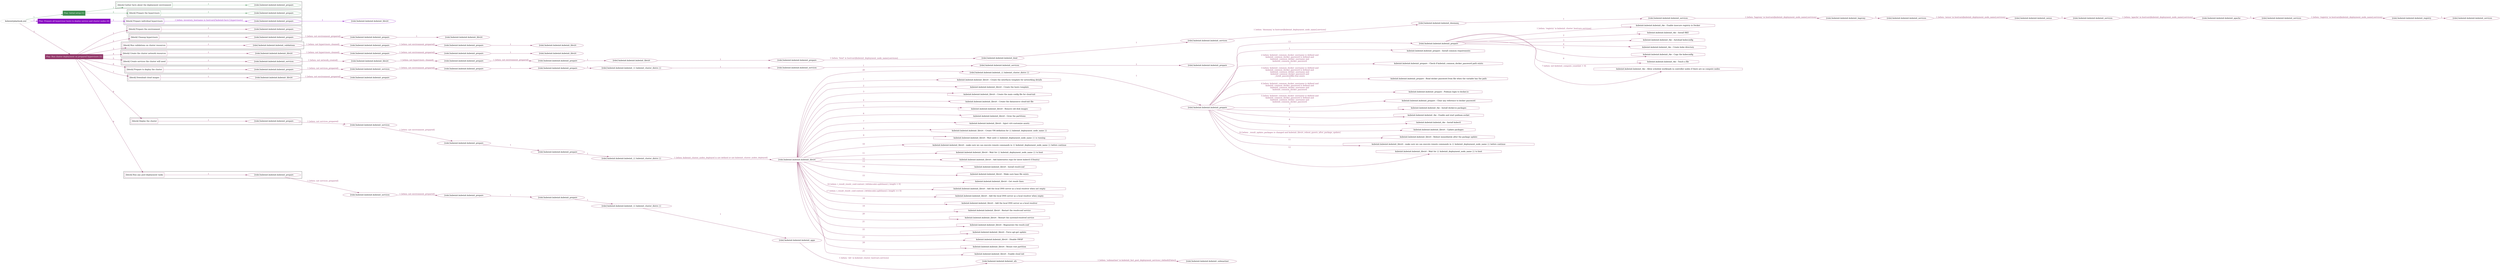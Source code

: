 digraph {
	graph [concentrate=true ordering=in rankdir=LR ratio=fill]
	edge [esep=5 sep=10]
	"kubeinit/playbook.yml" [id=root_node style=dotted]
	play_d95e5624 [label="Play: Initial setup (1)" color="#3f8d50" fontcolor="#ffffff" id=play_d95e5624 shape=box style=filled tooltip=localhost]
	"kubeinit/playbook.yml" -> play_d95e5624 [label="1 " color="#3f8d50" fontcolor="#3f8d50" id=edge_5e45f70b labeltooltip="1 " tooltip="1 "]
	subgraph "kubeinit.kubeinit.kubeinit_prepare" {
		role_4a907a0b [label="[role] kubeinit.kubeinit.kubeinit_prepare" color="#3f8d50" id=role_4a907a0b tooltip="kubeinit.kubeinit.kubeinit_prepare"]
	}
	subgraph "kubeinit.kubeinit.kubeinit_prepare" {
		role_4d2d7c00 [label="[role] kubeinit.kubeinit.kubeinit_prepare" color="#3f8d50" id=role_4d2d7c00 tooltip="kubeinit.kubeinit.kubeinit_prepare"]
	}
	subgraph "Play: Initial setup (1)" {
		play_d95e5624 -> block_162e83ae [label=1 color="#3f8d50" fontcolor="#3f8d50" id=edge_10d31eb0 labeltooltip=1 tooltip=1]
		subgraph cluster_block_162e83ae {
			block_162e83ae [label="[block] Gather facts about the deployment environment" color="#3f8d50" id=block_162e83ae labeltooltip="Gather facts about the deployment environment" shape=box tooltip="Gather facts about the deployment environment"]
			block_162e83ae -> role_4a907a0b [label="1 " color="#3f8d50" fontcolor="#3f8d50" id=edge_9219b20b labeltooltip="1 " tooltip="1 "]
		}
		play_d95e5624 -> block_86f5b64e [label=2 color="#3f8d50" fontcolor="#3f8d50" id=edge_5b79e4f8 labeltooltip=2 tooltip=2]
		subgraph cluster_block_86f5b64e {
			block_86f5b64e [label="[block] Prepare the hypervisors" color="#3f8d50" id=block_86f5b64e labeltooltip="Prepare the hypervisors" shape=box tooltip="Prepare the hypervisors"]
			block_86f5b64e -> role_4d2d7c00 [label="1 " color="#3f8d50" fontcolor="#3f8d50" id=edge_d823e983 labeltooltip="1 " tooltip="1 "]
		}
	}
	play_dd4c37c0 [label="Play: Prepare all hypervisor hosts to deploy service and cluster nodes (0)" color="#890ac2" fontcolor="#ffffff" id=play_dd4c37c0 shape=box style=filled tooltip="Play: Prepare all hypervisor hosts to deploy service and cluster nodes (0)"]
	"kubeinit/playbook.yml" -> play_dd4c37c0 [label="2 " color="#890ac2" fontcolor="#890ac2" id=edge_90667707 labeltooltip="2 " tooltip="2 "]
	subgraph "kubeinit.kubeinit.kubeinit_libvirt" {
		role_d02ec342 [label="[role] kubeinit.kubeinit.kubeinit_libvirt" color="#890ac2" id=role_d02ec342 tooltip="kubeinit.kubeinit.kubeinit_libvirt"]
	}
	subgraph "kubeinit.kubeinit.kubeinit_prepare" {
		role_cd04f3dc [label="[role] kubeinit.kubeinit.kubeinit_prepare" color="#890ac2" id=role_cd04f3dc tooltip="kubeinit.kubeinit.kubeinit_prepare"]
		role_cd04f3dc -> role_d02ec342 [label="1 " color="#890ac2" fontcolor="#890ac2" id=edge_eb614040 labeltooltip="1 " tooltip="1 "]
	}
	subgraph "Play: Prepare all hypervisor hosts to deploy service and cluster nodes (0)" {
		play_dd4c37c0 -> block_a0516e2f [label=1 color="#890ac2" fontcolor="#890ac2" id=edge_d32fa458 labeltooltip=1 tooltip=1]
		subgraph cluster_block_a0516e2f {
			block_a0516e2f [label="[block] Prepare individual hypervisors" color="#890ac2" id=block_a0516e2f labeltooltip="Prepare individual hypervisors" shape=box tooltip="Prepare individual hypervisors"]
			block_a0516e2f -> role_cd04f3dc [label="1 [when: inventory_hostname in hostvars['kubeinit-facts'].hypervisors]" color="#890ac2" fontcolor="#890ac2" id=edge_8b763933 labeltooltip="1 [when: inventory_hostname in hostvars['kubeinit-facts'].hypervisors]" tooltip="1 [when: inventory_hostname in hostvars['kubeinit-facts'].hypervisors]"]
		}
	}
	play_5770bb30 [label="Play: Run cluster deployment on prepared hypervisors (1)" color="#93396a" fontcolor="#ffffff" id=play_5770bb30 shape=box style=filled tooltip=localhost]
	"kubeinit/playbook.yml" -> play_5770bb30 [label="3 " color="#93396a" fontcolor="#93396a" id=edge_694c6b7e labeltooltip="3 " tooltip="3 "]
	subgraph "kubeinit.kubeinit.kubeinit_prepare" {
		role_c5205f40 [label="[role] kubeinit.kubeinit.kubeinit_prepare" color="#93396a" id=role_c5205f40 tooltip="kubeinit.kubeinit.kubeinit_prepare"]
	}
	subgraph "kubeinit.kubeinit.kubeinit_libvirt" {
		role_a96bd586 [label="[role] kubeinit.kubeinit.kubeinit_libvirt" color="#93396a" id=role_a96bd586 tooltip="kubeinit.kubeinit.kubeinit_libvirt"]
	}
	subgraph "kubeinit.kubeinit.kubeinit_prepare" {
		role_93eac4f1 [label="[role] kubeinit.kubeinit.kubeinit_prepare" color="#93396a" id=role_93eac4f1 tooltip="kubeinit.kubeinit.kubeinit_prepare"]
		role_93eac4f1 -> role_a96bd586 [label="1 " color="#93396a" fontcolor="#93396a" id=edge_a517444d labeltooltip="1 " tooltip="1 "]
	}
	subgraph "kubeinit.kubeinit.kubeinit_prepare" {
		role_f46263a4 [label="[role] kubeinit.kubeinit.kubeinit_prepare" color="#93396a" id=role_f46263a4 tooltip="kubeinit.kubeinit.kubeinit_prepare"]
		role_f46263a4 -> role_93eac4f1 [label="1 [when: not environment_prepared]" color="#93396a" fontcolor="#93396a" id=edge_6994aa35 labeltooltip="1 [when: not environment_prepared]" tooltip="1 [when: not environment_prepared]"]
	}
	subgraph "kubeinit.kubeinit.kubeinit_libvirt" {
		role_5fddd956 [label="[role] kubeinit.kubeinit.kubeinit_libvirt" color="#93396a" id=role_5fddd956 tooltip="kubeinit.kubeinit.kubeinit_libvirt"]
	}
	subgraph "kubeinit.kubeinit.kubeinit_prepare" {
		role_163dc6ec [label="[role] kubeinit.kubeinit.kubeinit_prepare" color="#93396a" id=role_163dc6ec tooltip="kubeinit.kubeinit.kubeinit_prepare"]
		role_163dc6ec -> role_5fddd956 [label="1 " color="#93396a" fontcolor="#93396a" id=edge_4d501959 labeltooltip="1 " tooltip="1 "]
	}
	subgraph "kubeinit.kubeinit.kubeinit_prepare" {
		role_0761458c [label="[role] kubeinit.kubeinit.kubeinit_prepare" color="#93396a" id=role_0761458c tooltip="kubeinit.kubeinit.kubeinit_prepare"]
		role_0761458c -> role_163dc6ec [label="1 [when: not environment_prepared]" color="#93396a" fontcolor="#93396a" id=edge_79d2c66a labeltooltip="1 [when: not environment_prepared]" tooltip="1 [when: not environment_prepared]"]
	}
	subgraph "kubeinit.kubeinit.kubeinit_validations" {
		role_4afd5e49 [label="[role] kubeinit.kubeinit.kubeinit_validations" color="#93396a" id=role_4afd5e49 tooltip="kubeinit.kubeinit.kubeinit_validations"]
		role_4afd5e49 -> role_0761458c [label="1 [when: not hypervisors_cleaned]" color="#93396a" fontcolor="#93396a" id=edge_f34f12a1 labeltooltip="1 [when: not hypervisors_cleaned]" tooltip="1 [when: not hypervisors_cleaned]"]
	}
	subgraph "kubeinit.kubeinit.kubeinit_libvirt" {
		role_517884db [label="[role] kubeinit.kubeinit.kubeinit_libvirt" color="#93396a" id=role_517884db tooltip="kubeinit.kubeinit.kubeinit_libvirt"]
	}
	subgraph "kubeinit.kubeinit.kubeinit_prepare" {
		role_48af252a [label="[role] kubeinit.kubeinit.kubeinit_prepare" color="#93396a" id=role_48af252a tooltip="kubeinit.kubeinit.kubeinit_prepare"]
		role_48af252a -> role_517884db [label="1 " color="#93396a" fontcolor="#93396a" id=edge_948eab50 labeltooltip="1 " tooltip="1 "]
	}
	subgraph "kubeinit.kubeinit.kubeinit_prepare" {
		role_fb5b52bb [label="[role] kubeinit.kubeinit.kubeinit_prepare" color="#93396a" id=role_fb5b52bb tooltip="kubeinit.kubeinit.kubeinit_prepare"]
		role_fb5b52bb -> role_48af252a [label="1 [when: not environment_prepared]" color="#93396a" fontcolor="#93396a" id=edge_63b840d3 labeltooltip="1 [when: not environment_prepared]" tooltip="1 [when: not environment_prepared]"]
	}
	subgraph "kubeinit.kubeinit.kubeinit_libvirt" {
		role_7b6ea348 [label="[role] kubeinit.kubeinit.kubeinit_libvirt" color="#93396a" id=role_7b6ea348 tooltip="kubeinit.kubeinit.kubeinit_libvirt"]
		role_7b6ea348 -> role_fb5b52bb [label="1 [when: not hypervisors_cleaned]" color="#93396a" fontcolor="#93396a" id=edge_d08e6b85 labeltooltip="1 [when: not hypervisors_cleaned]" tooltip="1 [when: not hypervisors_cleaned]"]
	}
	subgraph "kubeinit.kubeinit.kubeinit_services" {
		role_09113805 [label="[role] kubeinit.kubeinit.kubeinit_services" color="#93396a" id=role_09113805 tooltip="kubeinit.kubeinit.kubeinit_services"]
	}
	subgraph "kubeinit.kubeinit.kubeinit_registry" {
		role_f2750b20 [label="[role] kubeinit.kubeinit.kubeinit_registry" color="#93396a" id=role_f2750b20 tooltip="kubeinit.kubeinit.kubeinit_registry"]
		role_f2750b20 -> role_09113805 [label="1 " color="#93396a" fontcolor="#93396a" id=edge_3d1e5d39 labeltooltip="1 " tooltip="1 "]
	}
	subgraph "kubeinit.kubeinit.kubeinit_services" {
		role_6d4362f6 [label="[role] kubeinit.kubeinit.kubeinit_services" color="#93396a" id=role_6d4362f6 tooltip="kubeinit.kubeinit.kubeinit_services"]
		role_6d4362f6 -> role_f2750b20 [label="1 [when: 'registry' in hostvars[kubeinit_deployment_node_name].services]" color="#93396a" fontcolor="#93396a" id=edge_7fbf44a5 labeltooltip="1 [when: 'registry' in hostvars[kubeinit_deployment_node_name].services]" tooltip="1 [when: 'registry' in hostvars[kubeinit_deployment_node_name].services]"]
	}
	subgraph "kubeinit.kubeinit.kubeinit_apache" {
		role_1842fa37 [label="[role] kubeinit.kubeinit.kubeinit_apache" color="#93396a" id=role_1842fa37 tooltip="kubeinit.kubeinit.kubeinit_apache"]
		role_1842fa37 -> role_6d4362f6 [label="1 " color="#93396a" fontcolor="#93396a" id=edge_82e51678 labeltooltip="1 " tooltip="1 "]
	}
	subgraph "kubeinit.kubeinit.kubeinit_services" {
		role_a9db70cb [label="[role] kubeinit.kubeinit.kubeinit_services" color="#93396a" id=role_a9db70cb tooltip="kubeinit.kubeinit.kubeinit_services"]
		role_a9db70cb -> role_1842fa37 [label="1 [when: 'apache' in hostvars[kubeinit_deployment_node_name].services]" color="#93396a" fontcolor="#93396a" id=edge_6d1738db labeltooltip="1 [when: 'apache' in hostvars[kubeinit_deployment_node_name].services]" tooltip="1 [when: 'apache' in hostvars[kubeinit_deployment_node_name].services]"]
	}
	subgraph "kubeinit.kubeinit.kubeinit_nexus" {
		role_32bd1ea7 [label="[role] kubeinit.kubeinit.kubeinit_nexus" color="#93396a" id=role_32bd1ea7 tooltip="kubeinit.kubeinit.kubeinit_nexus"]
		role_32bd1ea7 -> role_a9db70cb [label="1 " color="#93396a" fontcolor="#93396a" id=edge_6d7ba80f labeltooltip="1 " tooltip="1 "]
	}
	subgraph "kubeinit.kubeinit.kubeinit_services" {
		role_8eb23eda [label="[role] kubeinit.kubeinit.kubeinit_services" color="#93396a" id=role_8eb23eda tooltip="kubeinit.kubeinit.kubeinit_services"]
		role_8eb23eda -> role_32bd1ea7 [label="1 [when: 'nexus' in hostvars[kubeinit_deployment_node_name].services]" color="#93396a" fontcolor="#93396a" id=edge_11d2386a labeltooltip="1 [when: 'nexus' in hostvars[kubeinit_deployment_node_name].services]" tooltip="1 [when: 'nexus' in hostvars[kubeinit_deployment_node_name].services]"]
	}
	subgraph "kubeinit.kubeinit.kubeinit_haproxy" {
		role_cf5b3806 [label="[role] kubeinit.kubeinit.kubeinit_haproxy" color="#93396a" id=role_cf5b3806 tooltip="kubeinit.kubeinit.kubeinit_haproxy"]
		role_cf5b3806 -> role_8eb23eda [label="1 " color="#93396a" fontcolor="#93396a" id=edge_634b2ec7 labeltooltip="1 " tooltip="1 "]
	}
	subgraph "kubeinit.kubeinit.kubeinit_services" {
		role_48912849 [label="[role] kubeinit.kubeinit.kubeinit_services" color="#93396a" id=role_48912849 tooltip="kubeinit.kubeinit.kubeinit_services"]
		role_48912849 -> role_cf5b3806 [label="1 [when: 'haproxy' in hostvars[kubeinit_deployment_node_name].services]" color="#93396a" fontcolor="#93396a" id=edge_adbf6782 labeltooltip="1 [when: 'haproxy' in hostvars[kubeinit_deployment_node_name].services]" tooltip="1 [when: 'haproxy' in hostvars[kubeinit_deployment_node_name].services]"]
	}
	subgraph "kubeinit.kubeinit.kubeinit_dnsmasq" {
		role_f9e753bf [label="[role] kubeinit.kubeinit.kubeinit_dnsmasq" color="#93396a" id=role_f9e753bf tooltip="kubeinit.kubeinit.kubeinit_dnsmasq"]
		role_f9e753bf -> role_48912849 [label="1 " color="#93396a" fontcolor="#93396a" id=edge_5b6f7928 labeltooltip="1 " tooltip="1 "]
	}
	subgraph "kubeinit.kubeinit.kubeinit_services" {
		role_9ddac790 [label="[role] kubeinit.kubeinit.kubeinit_services" color="#93396a" id=role_9ddac790 tooltip="kubeinit.kubeinit.kubeinit_services"]
		role_9ddac790 -> role_f9e753bf [label="1 [when: 'dnsmasq' in hostvars[kubeinit_deployment_node_name].services]" color="#93396a" fontcolor="#93396a" id=edge_124ea827 labeltooltip="1 [when: 'dnsmasq' in hostvars[kubeinit_deployment_node_name].services]" tooltip="1 [when: 'dnsmasq' in hostvars[kubeinit_deployment_node_name].services]"]
	}
	subgraph "kubeinit.kubeinit.kubeinit_bind" {
		role_2363517a [label="[role] kubeinit.kubeinit.kubeinit_bind" color="#93396a" id=role_2363517a tooltip="kubeinit.kubeinit.kubeinit_bind"]
		role_2363517a -> role_9ddac790 [label="1 " color="#93396a" fontcolor="#93396a" id=edge_cf532e96 labeltooltip="1 " tooltip="1 "]
	}
	subgraph "kubeinit.kubeinit.kubeinit_prepare" {
		role_87196dce [label="[role] kubeinit.kubeinit.kubeinit_prepare" color="#93396a" id=role_87196dce tooltip="kubeinit.kubeinit.kubeinit_prepare"]
		role_87196dce -> role_2363517a [label="1 [when: 'bind' in hostvars[kubeinit_deployment_node_name].services]" color="#93396a" fontcolor="#93396a" id=edge_ca8d939e labeltooltip="1 [when: 'bind' in hostvars[kubeinit_deployment_node_name].services]" tooltip="1 [when: 'bind' in hostvars[kubeinit_deployment_node_name].services]"]
	}
	subgraph "kubeinit.kubeinit.kubeinit_libvirt" {
		role_1a40999b [label="[role] kubeinit.kubeinit.kubeinit_libvirt" color="#93396a" id=role_1a40999b tooltip="kubeinit.kubeinit.kubeinit_libvirt"]
		role_1a40999b -> role_87196dce [label="1 " color="#93396a" fontcolor="#93396a" id=edge_88bbdb1b labeltooltip="1 " tooltip="1 "]
	}
	subgraph "kubeinit.kubeinit.kubeinit_prepare" {
		role_c46eb23e [label="[role] kubeinit.kubeinit.kubeinit_prepare" color="#93396a" id=role_c46eb23e tooltip="kubeinit.kubeinit.kubeinit_prepare"]
		role_c46eb23e -> role_1a40999b [label="1 " color="#93396a" fontcolor="#93396a" id=edge_5670c8f7 labeltooltip="1 " tooltip="1 "]
	}
	subgraph "kubeinit.kubeinit.kubeinit_prepare" {
		role_6c31c35d [label="[role] kubeinit.kubeinit.kubeinit_prepare" color="#93396a" id=role_6c31c35d tooltip="kubeinit.kubeinit.kubeinit_prepare"]
		role_6c31c35d -> role_c46eb23e [label="1 [when: not environment_prepared]" color="#93396a" fontcolor="#93396a" id=edge_dccce2dc labeltooltip="1 [when: not environment_prepared]" tooltip="1 [when: not environment_prepared]"]
	}
	subgraph "kubeinit.kubeinit.kubeinit_libvirt" {
		role_a8bc02e2 [label="[role] kubeinit.kubeinit.kubeinit_libvirt" color="#93396a" id=role_a8bc02e2 tooltip="kubeinit.kubeinit.kubeinit_libvirt"]
		role_a8bc02e2 -> role_6c31c35d [label="1 [when: not hypervisors_cleaned]" color="#93396a" fontcolor="#93396a" id=edge_cbf17890 labeltooltip="1 [when: not hypervisors_cleaned]" tooltip="1 [when: not hypervisors_cleaned]"]
	}
	subgraph "kubeinit.kubeinit.kubeinit_services" {
		role_679cf83a [label="[role] kubeinit.kubeinit.kubeinit_services" color="#93396a" id=role_679cf83a tooltip="kubeinit.kubeinit.kubeinit_services"]
		role_679cf83a -> role_a8bc02e2 [label="1 [when: not network_created]" color="#93396a" fontcolor="#93396a" id=edge_211d2f0f labeltooltip="1 [when: not network_created]" tooltip="1 [when: not network_created]"]
	}
	subgraph "kubeinit.kubeinit.kubeinit_prepare" {
		role_4731c395 [label="[role] kubeinit.kubeinit.kubeinit_prepare" color="#93396a" id=role_4731c395 tooltip="kubeinit.kubeinit.kubeinit_prepare"]
	}
	subgraph "kubeinit.kubeinit.kubeinit_services" {
		role_9382833d [label="[role] kubeinit.kubeinit.kubeinit_services" color="#93396a" id=role_9382833d tooltip="kubeinit.kubeinit.kubeinit_services"]
		role_9382833d -> role_4731c395 [label="1 " color="#93396a" fontcolor="#93396a" id=edge_9be920ef labeltooltip="1 " tooltip="1 "]
	}
	subgraph "kubeinit.kubeinit.kubeinit_services" {
		role_25eea945 [label="[role] kubeinit.kubeinit.kubeinit_services" color="#93396a" id=role_25eea945 tooltip="kubeinit.kubeinit.kubeinit_services"]
		role_25eea945 -> role_9382833d [label="1 " color="#93396a" fontcolor="#93396a" id=edge_6601ccd1 labeltooltip="1 " tooltip="1 "]
	}
	subgraph "kubeinit.kubeinit.kubeinit_{{ kubeinit_cluster_distro }}" {
		role_4d23791a [label="[role] kubeinit.kubeinit.kubeinit_{{ kubeinit_cluster_distro }}" color="#93396a" id=role_4d23791a tooltip="kubeinit.kubeinit.kubeinit_{{ kubeinit_cluster_distro }}"]
		role_4d23791a -> role_25eea945 [label="1 " color="#93396a" fontcolor="#93396a" id=edge_8cbd5a16 labeltooltip="1 " tooltip="1 "]
	}
	subgraph "kubeinit.kubeinit.kubeinit_prepare" {
		role_6683902f [label="[role] kubeinit.kubeinit.kubeinit_prepare" color="#93396a" id=role_6683902f tooltip="kubeinit.kubeinit.kubeinit_prepare"]
		role_6683902f -> role_4d23791a [label="1 " color="#93396a" fontcolor="#93396a" id=edge_dc39681c labeltooltip="1 " tooltip="1 "]
	}
	subgraph "kubeinit.kubeinit.kubeinit_prepare" {
		role_b05c6221 [label="[role] kubeinit.kubeinit.kubeinit_prepare" color="#93396a" id=role_b05c6221 tooltip="kubeinit.kubeinit.kubeinit_prepare"]
		role_b05c6221 -> role_6683902f [label="1 " color="#93396a" fontcolor="#93396a" id=edge_4014a344 labeltooltip="1 " tooltip="1 "]
	}
	subgraph "kubeinit.kubeinit.kubeinit_services" {
		role_d939d20a [label="[role] kubeinit.kubeinit.kubeinit_services" color="#93396a" id=role_d939d20a tooltip="kubeinit.kubeinit.kubeinit_services"]
		role_d939d20a -> role_b05c6221 [label="1 [when: not environment_prepared]" color="#93396a" fontcolor="#93396a" id=edge_ef00d859 labeltooltip="1 [when: not environment_prepared]" tooltip="1 [when: not environment_prepared]"]
	}
	subgraph "kubeinit.kubeinit.kubeinit_prepare" {
		role_e0b3d627 [label="[role] kubeinit.kubeinit.kubeinit_prepare" color="#93396a" id=role_e0b3d627 tooltip="kubeinit.kubeinit.kubeinit_prepare"]
		role_e0b3d627 -> role_d939d20a [label="1 [when: not services_prepared]" color="#93396a" fontcolor="#93396a" id=edge_8e9565d5 labeltooltip="1 [when: not services_prepared]" tooltip="1 [when: not services_prepared]"]
	}
	subgraph "kubeinit.kubeinit.kubeinit_prepare" {
		role_2f19746d [label="[role] kubeinit.kubeinit.kubeinit_prepare" color="#93396a" id=role_2f19746d tooltip="kubeinit.kubeinit.kubeinit_prepare"]
	}
	subgraph "kubeinit.kubeinit.kubeinit_libvirt" {
		role_9eaeebfe [label="[role] kubeinit.kubeinit.kubeinit_libvirt" color="#93396a" id=role_9eaeebfe tooltip="kubeinit.kubeinit.kubeinit_libvirt"]
		role_9eaeebfe -> role_2f19746d [label="1 [when: not environment_prepared]" color="#93396a" fontcolor="#93396a" id=edge_0cee475d labeltooltip="1 [when: not environment_prepared]" tooltip="1 [when: not environment_prepared]"]
	}
	subgraph "kubeinit.kubeinit.kubeinit_prepare" {
		role_f0e4ebb4 [label="[role] kubeinit.kubeinit.kubeinit_prepare" color="#93396a" id=role_f0e4ebb4 tooltip="kubeinit.kubeinit.kubeinit_prepare"]
		task_a1955194 [label="kubeinit.kubeinit.kubeinit_rke : Enable insecure registry in Docker" color="#93396a" id=task_a1955194 shape=octagon tooltip="kubeinit.kubeinit.kubeinit_rke : Enable insecure registry in Docker"]
		role_f0e4ebb4 -> task_a1955194 [label="1 [when: 'registry' in kubeinit_cluster_hostvars.services]" color="#93396a" fontcolor="#93396a" id=edge_e578dd32 labeltooltip="1 [when: 'registry' in kubeinit_cluster_hostvars.services]" tooltip="1 [when: 'registry' in kubeinit_cluster_hostvars.services]"]
		task_ba1ca5b7 [label="kubeinit.kubeinit.kubeinit_rke : Install RKE" color="#93396a" id=task_ba1ca5b7 shape=octagon tooltip="kubeinit.kubeinit.kubeinit_rke : Install RKE"]
		role_f0e4ebb4 -> task_ba1ca5b7 [label="2 " color="#93396a" fontcolor="#93396a" id=edge_c4e6b222 labeltooltip="2 " tooltip="2 "]
		task_412b9b09 [label="kubeinit.kubeinit.kubeinit_rke : Autoload kubeconfig" color="#93396a" id=task_412b9b09 shape=octagon tooltip="kubeinit.kubeinit.kubeinit_rke : Autoload kubeconfig"]
		role_f0e4ebb4 -> task_412b9b09 [label="3 " color="#93396a" fontcolor="#93396a" id=edge_75020e5c labeltooltip="3 " tooltip="3 "]
		task_087adcc7 [label="kubeinit.kubeinit.kubeinit_rke : Create kube directory" color="#93396a" id=task_087adcc7 shape=octagon tooltip="kubeinit.kubeinit.kubeinit_rke : Create kube directory"]
		role_f0e4ebb4 -> task_087adcc7 [label="4 " color="#93396a" fontcolor="#93396a" id=edge_1e1bdd22 labeltooltip="4 " tooltip="4 "]
		task_36196661 [label="kubeinit.kubeinit.kubeinit_rke : Copy the kubeconfig" color="#93396a" id=task_36196661 shape=octagon tooltip="kubeinit.kubeinit.kubeinit_rke : Copy the kubeconfig"]
		role_f0e4ebb4 -> task_36196661 [label="5 " color="#93396a" fontcolor="#93396a" id=edge_7de98ba4 labeltooltip="5 " tooltip="5 "]
		task_a27b3146 [label="kubeinit.kubeinit.kubeinit_rke : Touch a file" color="#93396a" id=task_a27b3146 shape=octagon tooltip="kubeinit.kubeinit.kubeinit_rke : Touch a file"]
		role_f0e4ebb4 -> task_a27b3146 [label="6 " color="#93396a" fontcolor="#93396a" id=edge_a29b2dbf labeltooltip="6 " tooltip="6 "]
		task_c40f1a2a [label="kubeinit.kubeinit.kubeinit_rke : Allow schedule workloads in controller nodes if there are no compute nodes" color="#93396a" id=task_c40f1a2a shape=octagon tooltip="kubeinit.kubeinit.kubeinit_rke : Allow schedule workloads in controller nodes if there are no compute nodes"]
		role_f0e4ebb4 -> task_c40f1a2a [label="7 [when: not kubeinit_compute_count|int > 0]" color="#93396a" fontcolor="#93396a" id=edge_dbc8c0d0 labeltooltip="7 [when: not kubeinit_compute_count|int > 0]" tooltip="7 [when: not kubeinit_compute_count|int > 0]"]
	}
	subgraph "kubeinit.kubeinit.kubeinit_prepare" {
		role_bfc6bf25 [label="[role] kubeinit.kubeinit.kubeinit_prepare" color="#93396a" id=role_bfc6bf25 tooltip="kubeinit.kubeinit.kubeinit_prepare"]
		task_99811a47 [label="kubeinit.kubeinit.kubeinit_prepare : Install common requirements" color="#93396a" id=task_99811a47 shape=octagon tooltip="kubeinit.kubeinit.kubeinit_prepare : Install common requirements"]
		role_bfc6bf25 -> task_99811a47 [label="1 " color="#93396a" fontcolor="#93396a" id=edge_20623e03 labeltooltip="1 " tooltip="1 "]
		task_2935543b [label="kubeinit.kubeinit.kubeinit_prepare : Check if kubeinit_common_docker_password path exists" color="#93396a" id=task_2935543b shape=octagon tooltip="kubeinit.kubeinit.kubeinit_prepare : Check if kubeinit_common_docker_password path exists"]
		role_bfc6bf25 -> task_2935543b [label="2 [when: kubeinit_common_docker_username is defined and
kubeinit_common_docker_password is defined and
kubeinit_common_docker_username and
kubeinit_common_docker_password
]" color="#93396a" fontcolor="#93396a" id=edge_7ff0d728 labeltooltip="2 [when: kubeinit_common_docker_username is defined and
kubeinit_common_docker_password is defined and
kubeinit_common_docker_username and
kubeinit_common_docker_password
]" tooltip="2 [when: kubeinit_common_docker_username is defined and
kubeinit_common_docker_password is defined and
kubeinit_common_docker_username and
kubeinit_common_docker_password
]"]
		task_0b932701 [label="kubeinit.kubeinit.kubeinit_prepare : Read docker password from file when the variable has the path" color="#93396a" id=task_0b932701 shape=octagon tooltip="kubeinit.kubeinit.kubeinit_prepare : Read docker password from file when the variable has the path"]
		role_bfc6bf25 -> task_0b932701 [label="3 [when: kubeinit_common_docker_username is defined and
kubeinit_common_docker_password is defined and
kubeinit_common_docker_username and
kubeinit_common_docker_password and
_result_passwordfile.stat.exists
]" color="#93396a" fontcolor="#93396a" id=edge_251890eb labeltooltip="3 [when: kubeinit_common_docker_username is defined and
kubeinit_common_docker_password is defined and
kubeinit_common_docker_username and
kubeinit_common_docker_password and
_result_passwordfile.stat.exists
]" tooltip="3 [when: kubeinit_common_docker_username is defined and
kubeinit_common_docker_password is defined and
kubeinit_common_docker_username and
kubeinit_common_docker_password and
_result_passwordfile.stat.exists
]"]
		task_b96003cc [label="kubeinit.kubeinit.kubeinit_prepare : Podman login to docker.io" color="#93396a" id=task_b96003cc shape=octagon tooltip="kubeinit.kubeinit.kubeinit_prepare : Podman login to docker.io"]
		role_bfc6bf25 -> task_b96003cc [label="4 [when: kubeinit_common_docker_username is defined and
kubeinit_common_docker_password is defined and
kubeinit_common_docker_username and
kubeinit_common_docker_password
]" color="#93396a" fontcolor="#93396a" id=edge_6acbab6c labeltooltip="4 [when: kubeinit_common_docker_username is defined and
kubeinit_common_docker_password is defined and
kubeinit_common_docker_username and
kubeinit_common_docker_password
]" tooltip="4 [when: kubeinit_common_docker_username is defined and
kubeinit_common_docker_password is defined and
kubeinit_common_docker_username and
kubeinit_common_docker_password
]"]
		task_79c180a4 [label="kubeinit.kubeinit.kubeinit_prepare : Clear any reference to docker password" color="#93396a" id=task_79c180a4 shape=octagon tooltip="kubeinit.kubeinit.kubeinit_prepare : Clear any reference to docker password"]
		role_bfc6bf25 -> task_79c180a4 [label="5 [when: kubeinit_common_docker_username is defined and
kubeinit_common_docker_password is defined and
kubeinit_common_docker_username and
kubeinit_common_docker_password
]" color="#93396a" fontcolor="#93396a" id=edge_fc6547c4 labeltooltip="5 [when: kubeinit_common_docker_username is defined and
kubeinit_common_docker_password is defined and
kubeinit_common_docker_username and
kubeinit_common_docker_password
]" tooltip="5 [when: kubeinit_common_docker_username is defined and
kubeinit_common_docker_password is defined and
kubeinit_common_docker_username and
kubeinit_common_docker_password
]"]
		task_a1e3470a [label="kubeinit.kubeinit.kubeinit_rke : Install docker.io packages" color="#93396a" id=task_a1e3470a shape=octagon tooltip="kubeinit.kubeinit.kubeinit_rke : Install docker.io packages"]
		role_bfc6bf25 -> task_a1e3470a [label="6 " color="#93396a" fontcolor="#93396a" id=edge_8b2599a7 labeltooltip="6 " tooltip="6 "]
		task_52697671 [label="kubeinit.kubeinit.kubeinit_rke : Enable and start podman.socket" color="#93396a" id=task_52697671 shape=octagon tooltip="kubeinit.kubeinit.kubeinit_rke : Enable and start podman.socket"]
		role_bfc6bf25 -> task_52697671 [label="7 " color="#93396a" fontcolor="#93396a" id=edge_21cf2f4c labeltooltip="7 " tooltip="7 "]
		task_00554ec5 [label="kubeinit.kubeinit.kubeinit_rke : Install kubectl" color="#93396a" id=task_00554ec5 shape=octagon tooltip="kubeinit.kubeinit.kubeinit_rke : Install kubectl"]
		role_bfc6bf25 -> task_00554ec5 [label="8 " color="#93396a" fontcolor="#93396a" id=edge_d3cc5740 labeltooltip="8 " tooltip="8 "]
		task_dee2b812 [label="kubeinit.kubeinit.kubeinit_libvirt : Update packages" color="#93396a" id=task_dee2b812 shape=octagon tooltip="kubeinit.kubeinit.kubeinit_libvirt : Update packages"]
		role_bfc6bf25 -> task_dee2b812 [label="9 " color="#93396a" fontcolor="#93396a" id=edge_3ee236c5 labeltooltip="9 " tooltip="9 "]
		task_42447148 [label="kubeinit.kubeinit.kubeinit_libvirt : Reboot immediately after the package update" color="#93396a" id=task_42447148 shape=octagon tooltip="kubeinit.kubeinit.kubeinit_libvirt : Reboot immediately after the package update"]
		role_bfc6bf25 -> task_42447148 [label="10 [when: _result_update_packages is changed and kubeinit_libvirt_reboot_guests_after_package_update]" color="#93396a" fontcolor="#93396a" id=edge_95f2c744 labeltooltip="10 [when: _result_update_packages is changed and kubeinit_libvirt_reboot_guests_after_package_update]" tooltip="10 [when: _result_update_packages is changed and kubeinit_libvirt_reboot_guests_after_package_update]"]
		task_ec4873a4 [label="kubeinit.kubeinit.kubeinit_libvirt : make sure we can execute remote commands in {{ kubeinit_deployment_node_name }} before continue" color="#93396a" id=task_ec4873a4 shape=octagon tooltip="kubeinit.kubeinit.kubeinit_libvirt : make sure we can execute remote commands in {{ kubeinit_deployment_node_name }} before continue"]
		role_bfc6bf25 -> task_ec4873a4 [label="11 " color="#93396a" fontcolor="#93396a" id=edge_4aa3edf4 labeltooltip="11 " tooltip="11 "]
		task_fd6999d5 [label="kubeinit.kubeinit.kubeinit_libvirt : Wait for {{ kubeinit_deployment_node_name }} to boot" color="#93396a" id=task_fd6999d5 shape=octagon tooltip="kubeinit.kubeinit.kubeinit_libvirt : Wait for {{ kubeinit_deployment_node_name }} to boot"]
		role_bfc6bf25 -> task_fd6999d5 [label="12 " color="#93396a" fontcolor="#93396a" id=edge_2c5347eb labeltooltip="12 " tooltip="12 "]
		role_bfc6bf25 -> role_f0e4ebb4 [label="13 " color="#93396a" fontcolor="#93396a" id=edge_48d99267 labeltooltip="13 " tooltip="13 "]
	}
	subgraph "kubeinit.kubeinit.kubeinit_{{ kubeinit_cluster_distro }}" {
		role_20bcc485 [label="[role] kubeinit.kubeinit.kubeinit_{{ kubeinit_cluster_distro }}" color="#93396a" id=role_20bcc485 tooltip="kubeinit.kubeinit.kubeinit_{{ kubeinit_cluster_distro }}"]
		role_20bcc485 -> role_bfc6bf25 [label="1 " color="#93396a" fontcolor="#93396a" id=edge_0ec38a0a labeltooltip="1 " tooltip="1 "]
	}
	subgraph "kubeinit.kubeinit.kubeinit_libvirt" {
		role_927de8d2 [label="[role] kubeinit.kubeinit.kubeinit_libvirt" color="#93396a" id=role_927de8d2 tooltip="kubeinit.kubeinit.kubeinit_libvirt"]
		task_bb3dbd33 [label="kubeinit.kubeinit.kubeinit_libvirt : Create the interfaces template for networking details" color="#93396a" id=task_bb3dbd33 shape=octagon tooltip="kubeinit.kubeinit.kubeinit_libvirt : Create the interfaces template for networking details"]
		role_927de8d2 -> task_bb3dbd33 [label="1 " color="#93396a" fontcolor="#93396a" id=edge_379ff988 labeltooltip="1 " tooltip="1 "]
		task_315136c8 [label="kubeinit.kubeinit.kubeinit_libvirt : Create the hosts template" color="#93396a" id=task_315136c8 shape=octagon tooltip="kubeinit.kubeinit.kubeinit_libvirt : Create the hosts template"]
		role_927de8d2 -> task_315136c8 [label="2 " color="#93396a" fontcolor="#93396a" id=edge_c840dbfb labeltooltip="2 " tooltip="2 "]
		task_33b5f823 [label="kubeinit.kubeinit.kubeinit_libvirt : Create the main config file for cloud-init" color="#93396a" id=task_33b5f823 shape=octagon tooltip="kubeinit.kubeinit.kubeinit_libvirt : Create the main config file for cloud-init"]
		role_927de8d2 -> task_33b5f823 [label="3 " color="#93396a" fontcolor="#93396a" id=edge_95ac31c4 labeltooltip="3 " tooltip="3 "]
		task_c3a8807d [label="kubeinit.kubeinit.kubeinit_libvirt : Create the datasource cloud-init file" color="#93396a" id=task_c3a8807d shape=octagon tooltip="kubeinit.kubeinit.kubeinit_libvirt : Create the datasource cloud-init file"]
		role_927de8d2 -> task_c3a8807d [label="4 " color="#93396a" fontcolor="#93396a" id=edge_7dd3c05a labeltooltip="4 " tooltip="4 "]
		task_afe37123 [label="kubeinit.kubeinit.kubeinit_libvirt : Remove old disk images" color="#93396a" id=task_afe37123 shape=octagon tooltip="kubeinit.kubeinit.kubeinit_libvirt : Remove old disk images"]
		role_927de8d2 -> task_afe37123 [label="5 " color="#93396a" fontcolor="#93396a" id=edge_36a0daed labeltooltip="5 " tooltip="5 "]
		task_80a641d0 [label="kubeinit.kubeinit.kubeinit_libvirt : Grow the partitions" color="#93396a" id=task_80a641d0 shape=octagon tooltip="kubeinit.kubeinit.kubeinit_libvirt : Grow the partitions"]
		role_927de8d2 -> task_80a641d0 [label="6 " color="#93396a" fontcolor="#93396a" id=edge_8d7c2f54 labeltooltip="6 " tooltip="6 "]
		task_b933b2be [label="kubeinit.kubeinit.kubeinit_libvirt : Inject virt-customize assets" color="#93396a" id=task_b933b2be shape=octagon tooltip="kubeinit.kubeinit.kubeinit_libvirt : Inject virt-customize assets"]
		role_927de8d2 -> task_b933b2be [label="7 " color="#93396a" fontcolor="#93396a" id=edge_20fdc064 labeltooltip="7 " tooltip="7 "]
		task_f60e62d8 [label="kubeinit.kubeinit.kubeinit_libvirt : Create VM definition for {{ kubeinit_deployment_node_name }}" color="#93396a" id=task_f60e62d8 shape=octagon tooltip="kubeinit.kubeinit.kubeinit_libvirt : Create VM definition for {{ kubeinit_deployment_node_name }}"]
		role_927de8d2 -> task_f60e62d8 [label="8 " color="#93396a" fontcolor="#93396a" id=edge_5264fa4e labeltooltip="8 " tooltip="8 "]
		task_b55f27d3 [label="kubeinit.kubeinit.kubeinit_libvirt : Wait until {{ kubeinit_deployment_node_name }} is running" color="#93396a" id=task_b55f27d3 shape=octagon tooltip="kubeinit.kubeinit.kubeinit_libvirt : Wait until {{ kubeinit_deployment_node_name }} is running"]
		role_927de8d2 -> task_b55f27d3 [label="9 " color="#93396a" fontcolor="#93396a" id=edge_f6cfc012 labeltooltip="9 " tooltip="9 "]
		task_ce5955ed [label="kubeinit.kubeinit.kubeinit_libvirt : make sure we can execute remote commands in {{ kubeinit_deployment_node_name }} before continue" color="#93396a" id=task_ce5955ed shape=octagon tooltip="kubeinit.kubeinit.kubeinit_libvirt : make sure we can execute remote commands in {{ kubeinit_deployment_node_name }} before continue"]
		role_927de8d2 -> task_ce5955ed [label="10 " color="#93396a" fontcolor="#93396a" id=edge_b989bee5 labeltooltip="10 " tooltip="10 "]
		task_df3ffb77 [label="kubeinit.kubeinit.kubeinit_libvirt : Wait for {{ kubeinit_deployment_node_name }} to boot" color="#93396a" id=task_df3ffb77 shape=octagon tooltip="kubeinit.kubeinit.kubeinit_libvirt : Wait for {{ kubeinit_deployment_node_name }} to boot"]
		role_927de8d2 -> task_df3ffb77 [label="11 " color="#93396a" fontcolor="#93396a" id=edge_9ac7e4ba labeltooltip="11 " tooltip="11 "]
		task_5e366775 [label="kubeinit.kubeinit.kubeinit_libvirt : Add kubernetes repo for latest kubectl (Ubuntu)" color="#93396a" id=task_5e366775 shape=octagon tooltip="kubeinit.kubeinit.kubeinit_libvirt : Add kubernetes repo for latest kubectl (Ubuntu)"]
		role_927de8d2 -> task_5e366775 [label="12 " color="#93396a" fontcolor="#93396a" id=edge_bc0d3e47 labeltooltip="12 " tooltip="12 "]
		task_13340b24 [label="kubeinit.kubeinit.kubeinit_libvirt : Install resolvconf" color="#93396a" id=task_13340b24 shape=octagon tooltip="kubeinit.kubeinit.kubeinit_libvirt : Install resolvconf"]
		role_927de8d2 -> task_13340b24 [label="13 " color="#93396a" fontcolor="#93396a" id=edge_f0b5cbad labeltooltip="13 " tooltip="13 "]
		task_e3579612 [label="kubeinit.kubeinit.kubeinit_libvirt : Make sure base file exists" color="#93396a" id=task_e3579612 shape=octagon tooltip="kubeinit.kubeinit.kubeinit_libvirt : Make sure base file exists"]
		role_927de8d2 -> task_e3579612 [label="14 " color="#93396a" fontcolor="#93396a" id=edge_3554af96 labeltooltip="14 " tooltip="14 "]
		task_162af4d8 [label="kubeinit.kubeinit.kubeinit_libvirt : Get resolv lines" color="#93396a" id=task_162af4d8 shape=octagon tooltip="kubeinit.kubeinit.kubeinit_libvirt : Get resolv lines"]
		role_927de8d2 -> task_162af4d8 [label="15 " color="#93396a" fontcolor="#93396a" id=edge_f5cbd0ad labeltooltip="15 " tooltip="15 "]
		task_838cbb72 [label="kubeinit.kubeinit.kubeinit_libvirt : Add the local DNS server as a local resolver when not empty" color="#93396a" id=task_838cbb72 shape=octagon tooltip="kubeinit.kubeinit.kubeinit_libvirt : Add the local DNS server as a local resolver when not empty"]
		role_927de8d2 -> task_838cbb72 [label="16 [when: (_result_resolv_conf.content | b64decode).splitlines() | length > 0]" color="#93396a" fontcolor="#93396a" id=edge_7db8fae5 labeltooltip="16 [when: (_result_resolv_conf.content | b64decode).splitlines() | length > 0]" tooltip="16 [when: (_result_resolv_conf.content | b64decode).splitlines() | length > 0]"]
		task_ff6e92f8 [label="kubeinit.kubeinit.kubeinit_libvirt : Add the local DNS server as a local resolver when empty" color="#93396a" id=task_ff6e92f8 shape=octagon tooltip="kubeinit.kubeinit.kubeinit_libvirt : Add the local DNS server as a local resolver when empty"]
		role_927de8d2 -> task_ff6e92f8 [label="17 [when: (_result_resolv_conf.content | b64decode).splitlines() | length == 0]" color="#93396a" fontcolor="#93396a" id=edge_a079dbf1 labeltooltip="17 [when: (_result_resolv_conf.content | b64decode).splitlines() | length == 0]" tooltip="17 [when: (_result_resolv_conf.content | b64decode).splitlines() | length == 0]"]
		task_d205ec79 [label="kubeinit.kubeinit.kubeinit_libvirt : Add the local DNS server as a local resolver" color="#93396a" id=task_d205ec79 shape=octagon tooltip="kubeinit.kubeinit.kubeinit_libvirt : Add the local DNS server as a local resolver"]
		role_927de8d2 -> task_d205ec79 [label="18 " color="#93396a" fontcolor="#93396a" id=edge_53a3a6dd labeltooltip="18 " tooltip="18 "]
		task_008120c1 [label="kubeinit.kubeinit.kubeinit_libvirt : Restart the resolvconf service" color="#93396a" id=task_008120c1 shape=octagon tooltip="kubeinit.kubeinit.kubeinit_libvirt : Restart the resolvconf service"]
		role_927de8d2 -> task_008120c1 [label="19 " color="#93396a" fontcolor="#93396a" id=edge_f0c6fb17 labeltooltip="19 " tooltip="19 "]
		task_02b63d44 [label="kubeinit.kubeinit.kubeinit_libvirt : Restart the systemd-resolved service" color="#93396a" id=task_02b63d44 shape=octagon tooltip="kubeinit.kubeinit.kubeinit_libvirt : Restart the systemd-resolved service"]
		role_927de8d2 -> task_02b63d44 [label="20 " color="#93396a" fontcolor="#93396a" id=edge_4117d84d labeltooltip="20 " tooltip="20 "]
		task_53512c68 [label="kubeinit.kubeinit.kubeinit_libvirt : Regenerate the resolv.conf" color="#93396a" id=task_53512c68 shape=octagon tooltip="kubeinit.kubeinit.kubeinit_libvirt : Regenerate the resolv.conf"]
		role_927de8d2 -> task_53512c68 [label="21 " color="#93396a" fontcolor="#93396a" id=edge_5b7ebcb5 labeltooltip="21 " tooltip="21 "]
		task_df7a64ab [label="kubeinit.kubeinit.kubeinit_libvirt : Force apt-get update" color="#93396a" id=task_df7a64ab shape=octagon tooltip="kubeinit.kubeinit.kubeinit_libvirt : Force apt-get update"]
		role_927de8d2 -> task_df7a64ab [label="22 " color="#93396a" fontcolor="#93396a" id=edge_6241b911 labeltooltip="22 " tooltip="22 "]
		task_9c762ccf [label="kubeinit.kubeinit.kubeinit_libvirt : Disable SWAP" color="#93396a" id=task_9c762ccf shape=octagon tooltip="kubeinit.kubeinit.kubeinit_libvirt : Disable SWAP"]
		role_927de8d2 -> task_9c762ccf [label="23 " color="#93396a" fontcolor="#93396a" id=edge_d1ccd69e labeltooltip="23 " tooltip="23 "]
		task_e72d7f4b [label="kubeinit.kubeinit.kubeinit_libvirt : Resize root partition" color="#93396a" id=task_e72d7f4b shape=octagon tooltip="kubeinit.kubeinit.kubeinit_libvirt : Resize root partition"]
		role_927de8d2 -> task_e72d7f4b [label="24 " color="#93396a" fontcolor="#93396a" id=edge_b1a00032 labeltooltip="24 " tooltip="24 "]
		task_c32b4a90 [label="kubeinit.kubeinit.kubeinit_libvirt : Enable cloud init" color="#93396a" id=task_c32b4a90 shape=octagon tooltip="kubeinit.kubeinit.kubeinit_libvirt : Enable cloud init"]
		role_927de8d2 -> task_c32b4a90 [label="25 " color="#93396a" fontcolor="#93396a" id=edge_6834a2a4 labeltooltip="25 " tooltip="25 "]
		role_927de8d2 -> role_20bcc485 [label="26 " color="#93396a" fontcolor="#93396a" id=edge_c4d0b42c labeltooltip="26 " tooltip="26 "]
	}
	subgraph "kubeinit.kubeinit.kubeinit_{{ kubeinit_cluster_distro }}" {
		role_a555ba79 [label="[role] kubeinit.kubeinit.kubeinit_{{ kubeinit_cluster_distro }}" color="#93396a" id=role_a555ba79 tooltip="kubeinit.kubeinit.kubeinit_{{ kubeinit_cluster_distro }}"]
		role_a555ba79 -> role_927de8d2 [label="1 [when: kubeinit_cluster_nodes_deployed is not defined or not kubeinit_cluster_nodes_deployed]" color="#93396a" fontcolor="#93396a" id=edge_10d6727f labeltooltip="1 [when: kubeinit_cluster_nodes_deployed is not defined or not kubeinit_cluster_nodes_deployed]" tooltip="1 [when: kubeinit_cluster_nodes_deployed is not defined or not kubeinit_cluster_nodes_deployed]"]
	}
	subgraph "kubeinit.kubeinit.kubeinit_prepare" {
		role_d5dc042e [label="[role] kubeinit.kubeinit.kubeinit_prepare" color="#93396a" id=role_d5dc042e tooltip="kubeinit.kubeinit.kubeinit_prepare"]
		role_d5dc042e -> role_a555ba79 [label="1 " color="#93396a" fontcolor="#93396a" id=edge_a032bd78 labeltooltip="1 " tooltip="1 "]
	}
	subgraph "kubeinit.kubeinit.kubeinit_prepare" {
		role_749162ec [label="[role] kubeinit.kubeinit.kubeinit_prepare" color="#93396a" id=role_749162ec tooltip="kubeinit.kubeinit.kubeinit_prepare"]
		role_749162ec -> role_d5dc042e [label="1 " color="#93396a" fontcolor="#93396a" id=edge_17d1ecd5 labeltooltip="1 " tooltip="1 "]
	}
	subgraph "kubeinit.kubeinit.kubeinit_services" {
		role_e680159c [label="[role] kubeinit.kubeinit.kubeinit_services" color="#93396a" id=role_e680159c tooltip="kubeinit.kubeinit.kubeinit_services"]
		role_e680159c -> role_749162ec [label="1 [when: not environment_prepared]" color="#93396a" fontcolor="#93396a" id=edge_823efc23 labeltooltip="1 [when: not environment_prepared]" tooltip="1 [when: not environment_prepared]"]
	}
	subgraph "kubeinit.kubeinit.kubeinit_prepare" {
		role_a3c29dee [label="[role] kubeinit.kubeinit.kubeinit_prepare" color="#93396a" id=role_a3c29dee tooltip="kubeinit.kubeinit.kubeinit_prepare"]
		role_a3c29dee -> role_e680159c [label="1 [when: not services_prepared]" color="#93396a" fontcolor="#93396a" id=edge_801c90b0 labeltooltip="1 [when: not services_prepared]" tooltip="1 [when: not services_prepared]"]
	}
	subgraph "kubeinit.kubeinit.kubeinit_submariner" {
		role_57b77998 [label="[role] kubeinit.kubeinit.kubeinit_submariner" color="#93396a" id=role_57b77998 tooltip="kubeinit.kubeinit.kubeinit_submariner"]
	}
	subgraph "kubeinit.kubeinit.kubeinit_nfs" {
		role_620cbdce [label="[role] kubeinit.kubeinit.kubeinit_nfs" color="#93396a" id=role_620cbdce tooltip="kubeinit.kubeinit.kubeinit_nfs"]
		role_620cbdce -> role_57b77998 [label="1 [when: 'submariner' in kubeinit_fact_post_deployment_services | default(False)]" color="#93396a" fontcolor="#93396a" id=edge_edf46ebf labeltooltip="1 [when: 'submariner' in kubeinit_fact_post_deployment_services | default(False)]" tooltip="1 [when: 'submariner' in kubeinit_fact_post_deployment_services | default(False)]"]
	}
	subgraph "kubeinit.kubeinit.kubeinit_apps" {
		role_85be8278 [label="[role] kubeinit.kubeinit.kubeinit_apps" color="#93396a" id=role_85be8278 tooltip="kubeinit.kubeinit.kubeinit_apps"]
		role_85be8278 -> role_620cbdce [label="1 [when: 'nfs' in kubeinit_cluster_hostvars.services]" color="#93396a" fontcolor="#93396a" id=edge_43cafbee labeltooltip="1 [when: 'nfs' in kubeinit_cluster_hostvars.services]" tooltip="1 [when: 'nfs' in kubeinit_cluster_hostvars.services]"]
	}
	subgraph "kubeinit.kubeinit.kubeinit_{{ kubeinit_cluster_distro }}" {
		role_d82d1c38 [label="[role] kubeinit.kubeinit.kubeinit_{{ kubeinit_cluster_distro }}" color="#93396a" id=role_d82d1c38 tooltip="kubeinit.kubeinit.kubeinit_{{ kubeinit_cluster_distro }}"]
		role_d82d1c38 -> role_85be8278 [label="1 " color="#93396a" fontcolor="#93396a" id=edge_1addc63b labeltooltip="1 " tooltip="1 "]
	}
	subgraph "kubeinit.kubeinit.kubeinit_prepare" {
		role_73015c82 [label="[role] kubeinit.kubeinit.kubeinit_prepare" color="#93396a" id=role_73015c82 tooltip="kubeinit.kubeinit.kubeinit_prepare"]
		role_73015c82 -> role_d82d1c38 [label="1 " color="#93396a" fontcolor="#93396a" id=edge_db2701e7 labeltooltip="1 " tooltip="1 "]
	}
	subgraph "kubeinit.kubeinit.kubeinit_prepare" {
		role_b82ceba8 [label="[role] kubeinit.kubeinit.kubeinit_prepare" color="#93396a" id=role_b82ceba8 tooltip="kubeinit.kubeinit.kubeinit_prepare"]
		role_b82ceba8 -> role_73015c82 [label="1 " color="#93396a" fontcolor="#93396a" id=edge_eb6405b4 labeltooltip="1 " tooltip="1 "]
	}
	subgraph "kubeinit.kubeinit.kubeinit_services" {
		role_9a094a0e [label="[role] kubeinit.kubeinit.kubeinit_services" color="#93396a" id=role_9a094a0e tooltip="kubeinit.kubeinit.kubeinit_services"]
		role_9a094a0e -> role_b82ceba8 [label="1 [when: not environment_prepared]" color="#93396a" fontcolor="#93396a" id=edge_922b995f labeltooltip="1 [when: not environment_prepared]" tooltip="1 [when: not environment_prepared]"]
	}
	subgraph "kubeinit.kubeinit.kubeinit_prepare" {
		role_fb86b141 [label="[role] kubeinit.kubeinit.kubeinit_prepare" color="#93396a" id=role_fb86b141 tooltip="kubeinit.kubeinit.kubeinit_prepare"]
		role_fb86b141 -> role_9a094a0e [label="1 [when: not services_prepared]" color="#93396a" fontcolor="#93396a" id=edge_5c732695 labeltooltip="1 [when: not services_prepared]" tooltip="1 [when: not services_prepared]"]
	}
	subgraph "Play: Run cluster deployment on prepared hypervisors (1)" {
		play_5770bb30 -> block_f2996d70 [label=1 color="#93396a" fontcolor="#93396a" id=edge_410f1e2c labeltooltip=1 tooltip=1]
		subgraph cluster_block_f2996d70 {
			block_f2996d70 [label="[block] Prepare the environment" color="#93396a" id=block_f2996d70 labeltooltip="Prepare the environment" shape=box tooltip="Prepare the environment"]
			block_f2996d70 -> role_c5205f40 [label="1 " color="#93396a" fontcolor="#93396a" id=edge_d9038291 labeltooltip="1 " tooltip="1 "]
		}
		play_5770bb30 -> block_20416888 [label=2 color="#93396a" fontcolor="#93396a" id=edge_c277d88e labeltooltip=2 tooltip=2]
		subgraph cluster_block_20416888 {
			block_20416888 [label="[block] Cleanup hypervisors" color="#93396a" id=block_20416888 labeltooltip="Cleanup hypervisors" shape=box tooltip="Cleanup hypervisors"]
			block_20416888 -> role_f46263a4 [label="1 " color="#93396a" fontcolor="#93396a" id=edge_d0a7c6a7 labeltooltip="1 " tooltip="1 "]
		}
		play_5770bb30 -> block_e7feb054 [label=3 color="#93396a" fontcolor="#93396a" id=edge_82ec0427 labeltooltip=3 tooltip=3]
		subgraph cluster_block_e7feb054 {
			block_e7feb054 [label="[block] Run validations on cluster resources" color="#93396a" id=block_e7feb054 labeltooltip="Run validations on cluster resources" shape=box tooltip="Run validations on cluster resources"]
			block_e7feb054 -> role_4afd5e49 [label="1 " color="#93396a" fontcolor="#93396a" id=edge_30cbb68e labeltooltip="1 " tooltip="1 "]
		}
		play_5770bb30 -> block_ed217fc4 [label=4 color="#93396a" fontcolor="#93396a" id=edge_2cc9257a labeltooltip=4 tooltip=4]
		subgraph cluster_block_ed217fc4 {
			block_ed217fc4 [label="[block] Create the cluster network resources" color="#93396a" id=block_ed217fc4 labeltooltip="Create the cluster network resources" shape=box tooltip="Create the cluster network resources"]
			block_ed217fc4 -> role_7b6ea348 [label="1 " color="#93396a" fontcolor="#93396a" id=edge_82bfbfe5 labeltooltip="1 " tooltip="1 "]
		}
		play_5770bb30 -> block_67b3c273 [label=5 color="#93396a" fontcolor="#93396a" id=edge_ba56fd9a labeltooltip=5 tooltip=5]
		subgraph cluster_block_67b3c273 {
			block_67b3c273 [label="[block] Create services the cluster will need" color="#93396a" id=block_67b3c273 labeltooltip="Create services the cluster will need" shape=box tooltip="Create services the cluster will need"]
			block_67b3c273 -> role_679cf83a [label="1 " color="#93396a" fontcolor="#93396a" id=edge_9e44bbb3 labeltooltip="1 " tooltip="1 "]
		}
		play_5770bb30 -> block_36a6e0ac [label=6 color="#93396a" fontcolor="#93396a" id=edge_b4457d04 labeltooltip=6 tooltip=6]
		subgraph cluster_block_36a6e0ac {
			block_36a6e0ac [label="[block] Prepare to deploy the cluster" color="#93396a" id=block_36a6e0ac labeltooltip="Prepare to deploy the cluster" shape=box tooltip="Prepare to deploy the cluster"]
			block_36a6e0ac -> role_e0b3d627 [label="1 " color="#93396a" fontcolor="#93396a" id=edge_a7699b7a labeltooltip="1 " tooltip="1 "]
		}
		play_5770bb30 -> block_cf852abb [label=7 color="#93396a" fontcolor="#93396a" id=edge_4cd6b254 labeltooltip=7 tooltip=7]
		subgraph cluster_block_cf852abb {
			block_cf852abb [label="[block] Download cloud images" color="#93396a" id=block_cf852abb labeltooltip="Download cloud images" shape=box tooltip="Download cloud images"]
			block_cf852abb -> role_9eaeebfe [label="1 " color="#93396a" fontcolor="#93396a" id=edge_3568ee8f labeltooltip="1 " tooltip="1 "]
		}
		play_5770bb30 -> block_8f006c47 [label=8 color="#93396a" fontcolor="#93396a" id=edge_adddfeba labeltooltip=8 tooltip=8]
		subgraph cluster_block_8f006c47 {
			block_8f006c47 [label="[block] Deploy the cluster" color="#93396a" id=block_8f006c47 labeltooltip="Deploy the cluster" shape=box tooltip="Deploy the cluster"]
			block_8f006c47 -> role_a3c29dee [label="1 " color="#93396a" fontcolor="#93396a" id=edge_df924609 labeltooltip="1 " tooltip="1 "]
		}
		play_5770bb30 -> block_e85139ea [label=9 color="#93396a" fontcolor="#93396a" id=edge_c5432dfb labeltooltip=9 tooltip=9]
		subgraph cluster_block_e85139ea {
			block_e85139ea [label="[block] Run any post-deployment tasks" color="#93396a" id=block_e85139ea labeltooltip="Run any post-deployment tasks" shape=box tooltip="Run any post-deployment tasks"]
			block_e85139ea -> role_fb86b141 [label="1 " color="#93396a" fontcolor="#93396a" id=edge_a254ea67 labeltooltip="1 " tooltip="1 "]
		}
	}
}
